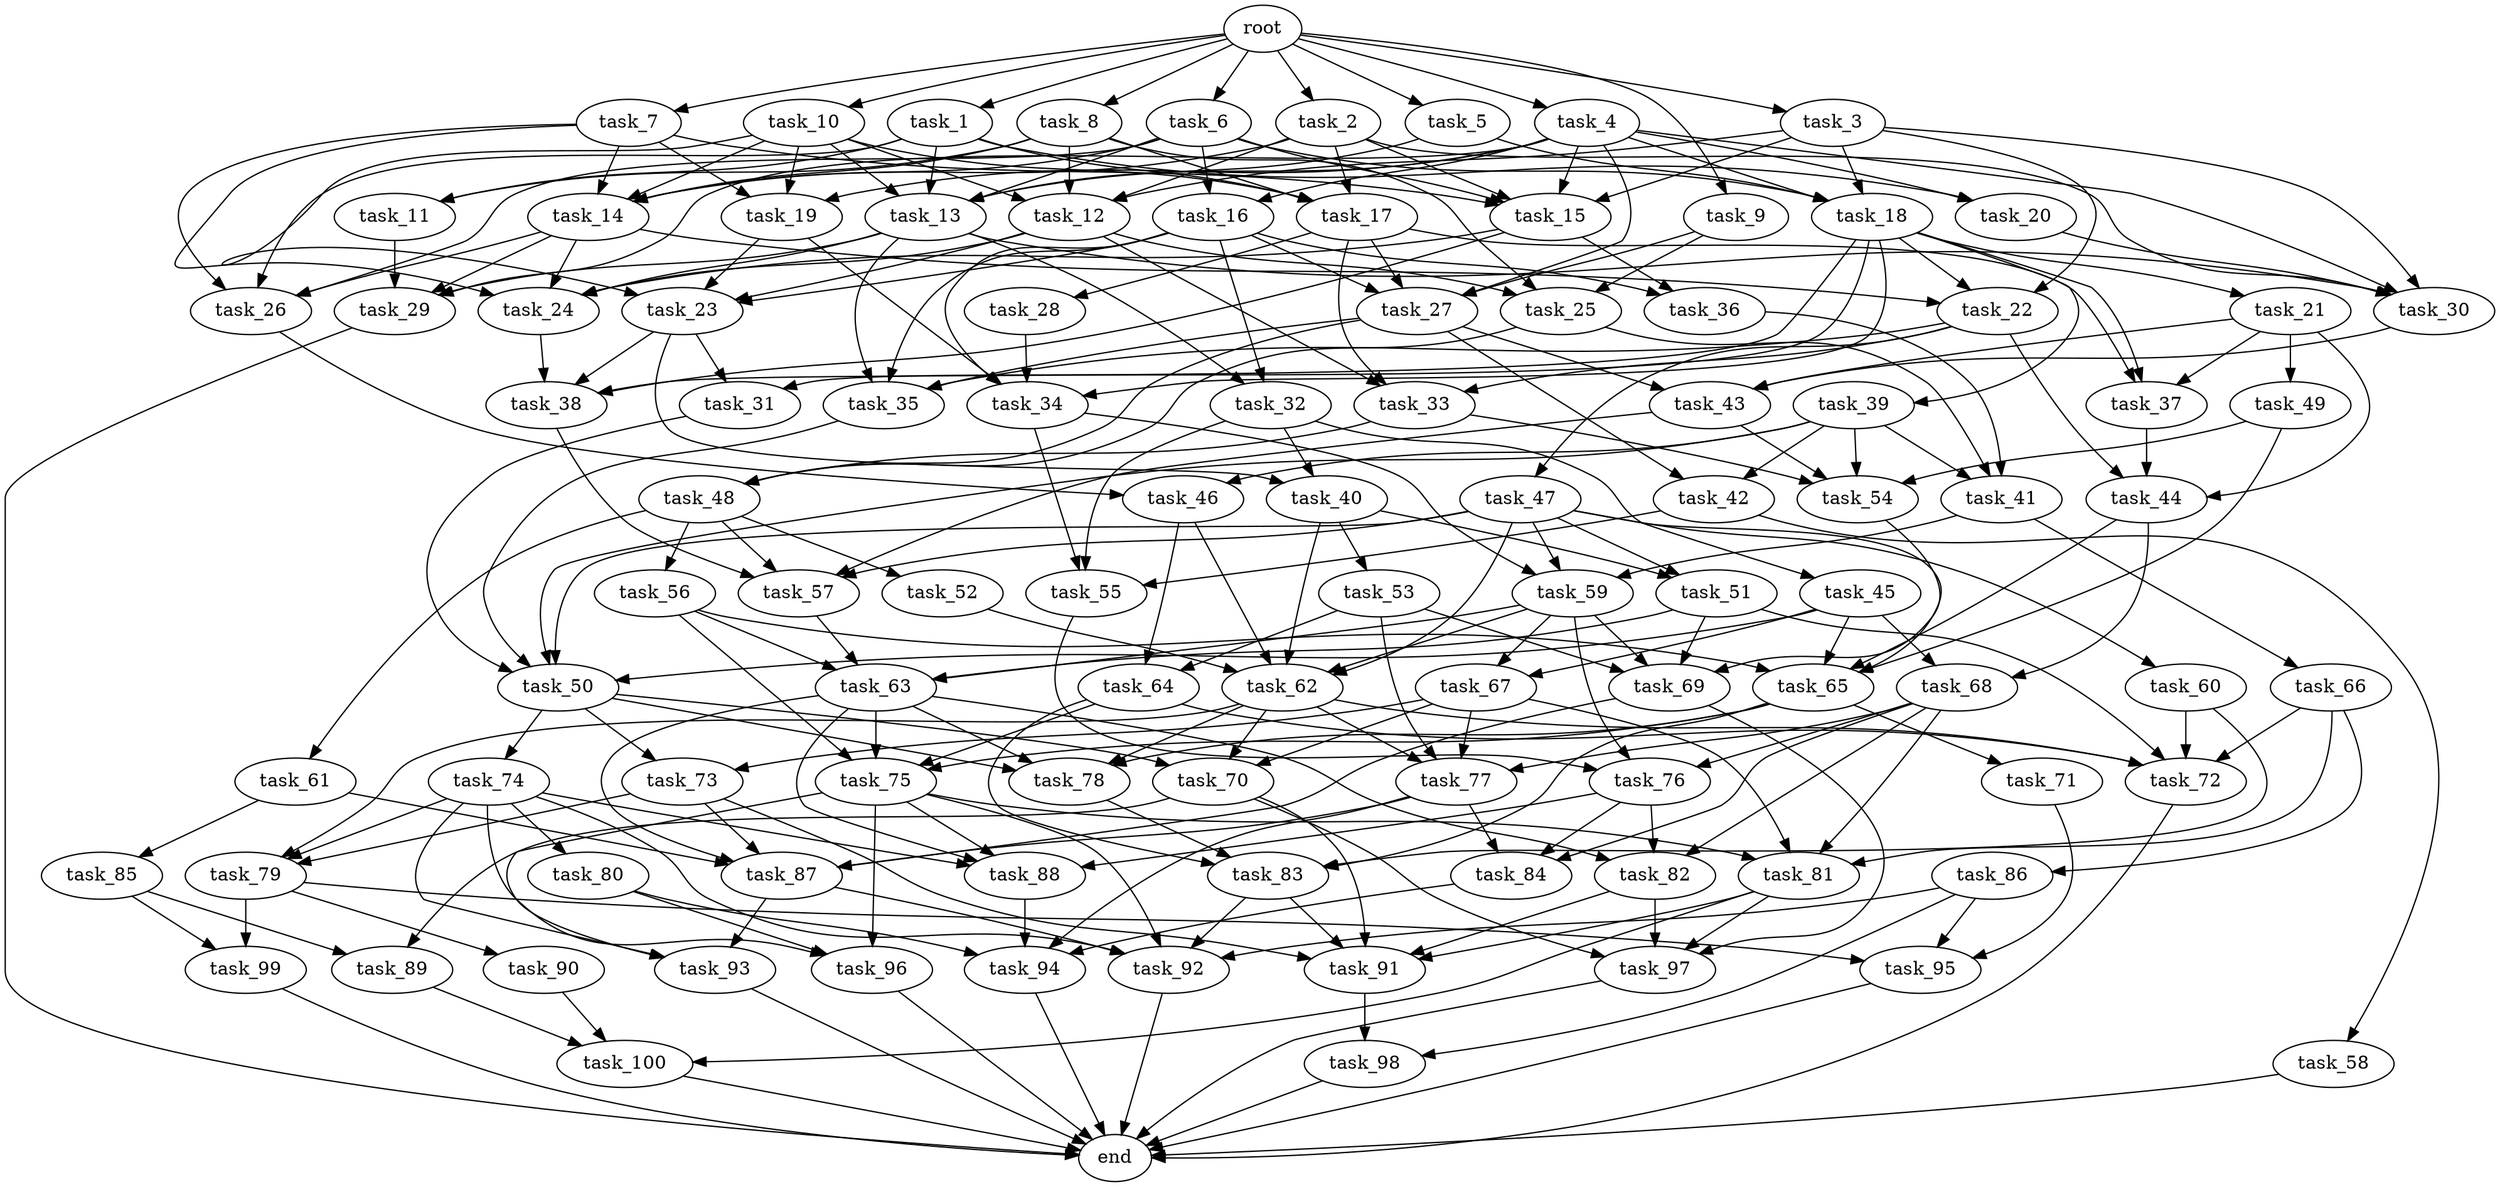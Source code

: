 digraph G {
  task_75 [size="9.856222e+10"];
  task_100 [size="5.814873e+11"];
  task_92 [size="4.032743e+11"];
  task_19 [size="7.254706e+11"];
  task_68 [size="1.554327e+11"];
  task_71 [size="2.113043e+11"];
  task_60 [size="3.475131e+11"];
  task_73 [size="7.896866e+11"];
  task_50 [size="1.759018e+11"];
  task_31 [size="9.597578e+11"];
  task_10 [size="1.136126e+10"];
  task_49 [size="3.456770e+11"];
  task_88 [size="2.860788e+11"];
  task_12 [size="1.210739e+11"];
  task_79 [size="7.542811e+11"];
  task_37 [size="4.814929e+10"];
  task_61 [size="2.117176e+11"];
  task_42 [size="7.313565e+11"];
  task_51 [size="2.234641e+11"];
  root [size="0.000000e+00"];
  task_56 [size="8.919694e+11"];
  task_95 [size="5.561924e+11"];
  task_22 [size="2.422557e+10"];
  task_32 [size="4.348867e+11"];
  task_25 [size="5.620046e+11"];
  task_99 [size="7.582614e+11"];
  task_96 [size="9.898752e+11"];
  task_36 [size="5.664917e+11"];
  task_16 [size="6.507827e+10"];
  task_33 [size="7.314654e+11"];
  task_27 [size="6.194801e+11"];
  task_89 [size="2.108125e+11"];
  end [size="0.000000e+00"];
  task_7 [size="5.534309e+11"];
  task_26 [size="7.837441e+11"];
  task_87 [size="8.355836e+11"];
  task_2 [size="3.577569e+11"];
  task_21 [size="7.644967e+11"];
  task_28 [size="2.346655e+11"];
  task_69 [size="3.789948e+11"];
  task_13 [size="1.359202e+11"];
  task_48 [size="6.144103e+10"];
  task_55 [size="1.172298e+11"];
  task_81 [size="4.480768e+11"];
  task_11 [size="9.149916e+11"];
  task_5 [size="7.638649e+10"];
  task_62 [size="2.503639e+11"];
  task_93 [size="7.659313e+11"];
  task_54 [size="6.410937e+11"];
  task_52 [size="4.089615e+11"];
  task_29 [size="2.087382e+11"];
  task_85 [size="9.887653e+11"];
  task_44 [size="7.834771e+11"];
  task_8 [size="8.093414e+11"];
  task_38 [size="1.048366e+11"];
  task_9 [size="5.777828e+11"];
  task_63 [size="3.249378e+11"];
  task_65 [size="6.849657e+11"];
  task_59 [size="5.866183e+11"];
  task_34 [size="7.909254e+11"];
  task_20 [size="7.058525e+11"];
  task_1 [size="6.435466e+11"];
  task_23 [size="4.268776e+11"];
  task_6 [size="1.620467e+11"];
  task_74 [size="3.549663e+11"];
  task_97 [size="1.610220e+10"];
  task_57 [size="5.858796e+11"];
  task_67 [size="8.513589e+11"];
  task_64 [size="7.808460e+11"];
  task_66 [size="9.022186e+11"];
  task_45 [size="3.464442e+11"];
  task_82 [size="3.596472e+11"];
  task_86 [size="6.637248e+11"];
  task_40 [size="6.738327e+11"];
  task_84 [size="1.419087e+11"];
  task_17 [size="3.284886e+11"];
  task_15 [size="4.114114e+11"];
  task_43 [size="8.094069e+11"];
  task_53 [size="4.854883e+11"];
  task_4 [size="7.878103e+11"];
  task_76 [size="7.667754e+11"];
  task_77 [size="3.299774e+10"];
  task_30 [size="4.689301e+11"];
  task_72 [size="6.379847e+11"];
  task_94 [size="2.509796e+11"];
  task_80 [size="7.500631e+11"];
  task_46 [size="8.414854e+11"];
  task_90 [size="6.723513e+10"];
  task_39 [size="7.810406e+11"];
  task_14 [size="5.125252e+11"];
  task_18 [size="8.708083e+11"];
  task_3 [size="4.983520e+11"];
  task_24 [size="5.938044e+11"];
  task_98 [size="6.856252e+11"];
  task_35 [size="3.305183e+11"];
  task_58 [size="1.871508e+11"];
  task_78 [size="7.389415e+11"];
  task_47 [size="1.253280e+11"];
  task_83 [size="5.935664e+11"];
  task_70 [size="9.518276e+11"];
  task_91 [size="4.508058e+11"];
  task_41 [size="6.103783e+11"];

  task_75 -> task_88 [size="7.151970e+07"];
  task_75 -> task_81 [size="1.120192e+08"];
  task_75 -> task_92 [size="8.065486e+07"];
  task_75 -> task_96 [size="3.299584e+08"];
  task_75 -> task_93 [size="2.553104e+08"];
  task_100 -> end [size="1.000000e-12"];
  task_92 -> end [size="1.000000e-12"];
  task_19 -> task_34 [size="1.977314e+08"];
  task_19 -> task_23 [size="1.067194e+08"];
  task_68 -> task_76 [size="2.555918e+08"];
  task_68 -> task_77 [size="8.249435e+06"];
  task_68 -> task_81 [size="1.120192e+08"];
  task_68 -> task_82 [size="1.198824e+08"];
  task_68 -> task_84 [size="4.730289e+07"];
  task_71 -> task_95 [size="1.853975e+08"];
  task_60 -> task_72 [size="1.275969e+08"];
  task_60 -> task_83 [size="1.483916e+08"];
  task_73 -> task_91 [size="9.016116e+07"];
  task_73 -> task_79 [size="2.514270e+08"];
  task_73 -> task_87 [size="1.671167e+08"];
  task_50 -> task_78 [size="1.847354e+08"];
  task_50 -> task_70 [size="3.172759e+08"];
  task_50 -> task_73 [size="3.948433e+08"];
  task_50 -> task_74 [size="3.549663e+08"];
  task_31 -> task_50 [size="3.518036e+07"];
  task_10 -> task_13 [size="2.718405e+07"];
  task_10 -> task_14 [size="1.025050e+08"];
  task_10 -> task_19 [size="2.418235e+08"];
  task_10 -> task_23 [size="1.067194e+08"];
  task_10 -> task_17 [size="8.212215e+07"];
  task_10 -> task_12 [size="3.026848e+07"];
  task_49 -> task_54 [size="1.602734e+08"];
  task_49 -> task_65 [size="1.369931e+08"];
  task_88 -> task_94 [size="6.274489e+07"];
  task_12 -> task_24 [size="1.187609e+08"];
  task_12 -> task_25 [size="1.873349e+08"];
  task_12 -> task_23 [size="1.067194e+08"];
  task_12 -> task_33 [size="2.438218e+08"];
  task_79 -> task_99 [size="3.791307e+08"];
  task_79 -> task_95 [size="1.853975e+08"];
  task_79 -> task_90 [size="6.723513e+07"];
  task_37 -> task_44 [size="2.611590e+08"];
  task_61 -> task_85 [size="9.887653e+08"];
  task_61 -> task_87 [size="1.671167e+08"];
  task_42 -> task_58 [size="1.871508e+08"];
  task_42 -> task_55 [size="3.907660e+07"];
  task_51 -> task_69 [size="9.474871e+07"];
  task_51 -> task_72 [size="1.275969e+08"];
  task_51 -> task_63 [size="8.123446e+07"];
  root -> task_4 [size="1.000000e-12"];
  root -> task_7 [size="1.000000e-12"];
  root -> task_9 [size="1.000000e-12"];
  root -> task_1 [size="1.000000e-12"];
  root -> task_5 [size="1.000000e-12"];
  root -> task_2 [size="1.000000e-12"];
  root -> task_3 [size="1.000000e-12"];
  root -> task_6 [size="1.000000e-12"];
  root -> task_10 [size="1.000000e-12"];
  root -> task_8 [size="1.000000e-12"];
  task_56 -> task_75 [size="2.464056e+07"];
  task_56 -> task_63 [size="8.123446e+07"];
  task_56 -> task_65 [size="1.369931e+08"];
  task_95 -> end [size="1.000000e-12"];
  task_22 -> task_33 [size="2.438218e+08"];
  task_22 -> task_35 [size="8.262956e+07"];
  task_22 -> task_44 [size="2.611590e+08"];
  task_22 -> task_47 [size="1.253280e+08"];
  task_32 -> task_45 [size="3.464442e+08"];
  task_32 -> task_40 [size="3.369164e+08"];
  task_32 -> task_55 [size="3.907660e+07"];
  task_25 -> task_48 [size="2.048034e+07"];
  task_25 -> task_41 [size="2.034594e+08"];
  task_99 -> end [size="1.000000e-12"];
  task_96 -> end [size="1.000000e-12"];
  task_36 -> task_41 [size="2.034594e+08"];
  task_16 -> task_34 [size="1.977314e+08"];
  task_16 -> task_36 [size="2.832458e+08"];
  task_16 -> task_32 [size="2.174434e+08"];
  task_16 -> task_23 [size="1.067194e+08"];
  task_16 -> task_27 [size="1.548700e+08"];
  task_16 -> task_35 [size="8.262956e+07"];
  task_33 -> task_48 [size="2.048034e+07"];
  task_33 -> task_54 [size="1.602734e+08"];
  task_27 -> task_48 [size="2.048034e+07"];
  task_27 -> task_43 [size="2.698023e+08"];
  task_27 -> task_42 [size="3.656783e+08"];
  task_27 -> task_35 [size="8.262956e+07"];
  task_89 -> task_100 [size="1.938291e+08"];
  task_7 -> task_24 [size="1.187609e+08"];
  task_7 -> task_15 [size="8.228228e+07"];
  task_7 -> task_26 [size="1.959360e+08"];
  task_7 -> task_14 [size="1.025050e+08"];
  task_7 -> task_19 [size="2.418235e+08"];
  task_26 -> task_46 [size="4.207427e+08"];
  task_87 -> task_92 [size="8.065486e+07"];
  task_87 -> task_93 [size="2.553104e+08"];
  task_2 -> task_17 [size="8.212215e+07"];
  task_2 -> task_15 [size="8.228228e+07"];
  task_2 -> task_12 [size="3.026848e+07"];
  task_2 -> task_14 [size="1.025050e+08"];
  task_2 -> task_30 [size="9.378601e+07"];
  task_21 -> task_37 [size="1.604976e+07"];
  task_21 -> task_49 [size="3.456770e+08"];
  task_21 -> task_43 [size="2.698023e+08"];
  task_21 -> task_44 [size="2.611590e+08"];
  task_28 -> task_34 [size="1.977314e+08"];
  task_69 -> task_87 [size="1.671167e+08"];
  task_69 -> task_97 [size="4.025551e+06"];
  task_13 -> task_24 [size="1.187609e+08"];
  task_13 -> task_35 [size="8.262956e+07"];
  task_13 -> task_30 [size="9.378601e+07"];
  task_13 -> task_29 [size="5.218455e+07"];
  task_13 -> task_32 [size="2.174434e+08"];
  task_48 -> task_61 [size="2.117176e+08"];
  task_48 -> task_52 [size="4.089615e+08"];
  task_48 -> task_57 [size="1.464699e+08"];
  task_48 -> task_56 [size="8.919694e+08"];
  task_55 -> task_76 [size="2.555918e+08"];
  task_81 -> task_91 [size="9.016116e+07"];
  task_81 -> task_97 [size="4.025551e+06"];
  task_81 -> task_100 [size="1.938291e+08"];
  task_11 -> task_29 [size="5.218455e+07"];
  task_5 -> task_13 [size="2.718405e+07"];
  task_5 -> task_18 [size="2.177021e+08"];
  task_62 -> task_72 [size="1.275969e+08"];
  task_62 -> task_70 [size="3.172759e+08"];
  task_62 -> task_77 [size="8.249435e+06"];
  task_62 -> task_78 [size="1.847354e+08"];
  task_62 -> task_79 [size="2.514270e+08"];
  task_93 -> end [size="1.000000e-12"];
  task_54 -> task_69 [size="9.474871e+07"];
  task_52 -> task_62 [size="5.007277e+07"];
  task_29 -> end [size="1.000000e-12"];
  task_85 -> task_99 [size="3.791307e+08"];
  task_85 -> task_89 [size="1.054063e+08"];
  task_44 -> task_68 [size="7.771634e+07"];
  task_44 -> task_65 [size="1.369931e+08"];
  task_8 -> task_17 [size="8.212215e+07"];
  task_8 -> task_12 [size="3.026848e+07"];
  task_8 -> task_14 [size="1.025050e+08"];
  task_8 -> task_11 [size="4.574958e+08"];
  task_8 -> task_25 [size="1.873349e+08"];
  task_38 -> task_57 [size="1.464699e+08"];
  task_9 -> task_25 [size="1.873349e+08"];
  task_9 -> task_27 [size="1.548700e+08"];
  task_63 -> task_75 [size="2.464056e+07"];
  task_63 -> task_78 [size="1.847354e+08"];
  task_63 -> task_82 [size="1.198824e+08"];
  task_63 -> task_87 [size="1.671167e+08"];
  task_63 -> task_88 [size="7.151970e+07"];
  task_65 -> task_75 [size="2.464056e+07"];
  task_65 -> task_78 [size="1.847354e+08"];
  task_65 -> task_71 [size="2.113043e+08"];
  task_65 -> task_83 [size="1.483916e+08"];
  task_59 -> task_69 [size="9.474871e+07"];
  task_59 -> task_76 [size="2.555918e+08"];
  task_59 -> task_62 [size="5.007277e+07"];
  task_59 -> task_63 [size="8.123446e+07"];
  task_59 -> task_67 [size="4.256795e+08"];
  task_34 -> task_59 [size="1.955394e+08"];
  task_34 -> task_55 [size="3.907660e+07"];
  task_20 -> task_30 [size="9.378601e+07"];
  task_1 -> task_13 [size="2.718405e+07"];
  task_1 -> task_20 [size="3.529263e+08"];
  task_1 -> task_26 [size="1.959360e+08"];
  task_1 -> task_11 [size="4.574958e+08"];
  task_1 -> task_17 [size="8.212215e+07"];
  task_23 -> task_31 [size="4.798789e+08"];
  task_23 -> task_38 [size="2.620915e+07"];
  task_23 -> task_40 [size="3.369164e+08"];
  task_6 -> task_13 [size="2.718405e+07"];
  task_6 -> task_26 [size="1.959360e+08"];
  task_6 -> task_18 [size="2.177021e+08"];
  task_6 -> task_14 [size="1.025050e+08"];
  task_6 -> task_15 [size="8.228228e+07"];
  task_6 -> task_16 [size="3.253914e+07"];
  task_74 -> task_92 [size="8.065486e+07"];
  task_74 -> task_79 [size="2.514270e+08"];
  task_74 -> task_88 [size="7.151970e+07"];
  task_74 -> task_80 [size="7.500631e+08"];
  task_74 -> task_93 [size="2.553104e+08"];
  task_74 -> task_96 [size="3.299584e+08"];
  task_97 -> end [size="1.000000e-12"];
  task_57 -> task_63 [size="8.123446e+07"];
  task_67 -> task_77 [size="8.249435e+06"];
  task_67 -> task_70 [size="3.172759e+08"];
  task_67 -> task_81 [size="1.120192e+08"];
  task_67 -> task_73 [size="3.948433e+08"];
  task_64 -> task_72 [size="1.275969e+08"];
  task_64 -> task_75 [size="2.464056e+07"];
  task_64 -> task_83 [size="1.483916e+08"];
  task_66 -> task_72 [size="1.275969e+08"];
  task_66 -> task_81 [size="1.120192e+08"];
  task_66 -> task_86 [size="6.637248e+08"];
  task_45 -> task_50 [size="3.518036e+07"];
  task_45 -> task_68 [size="7.771634e+07"];
  task_45 -> task_65 [size="1.369931e+08"];
  task_45 -> task_67 [size="4.256795e+08"];
  task_82 -> task_91 [size="9.016116e+07"];
  task_82 -> task_97 [size="4.025551e+06"];
  task_86 -> task_98 [size="3.428126e+08"];
  task_86 -> task_92 [size="8.065486e+07"];
  task_86 -> task_95 [size="1.853975e+08"];
  task_40 -> task_53 [size="4.854883e+08"];
  task_40 -> task_51 [size="1.117321e+08"];
  task_40 -> task_62 [size="5.007277e+07"];
  task_84 -> task_94 [size="6.274489e+07"];
  task_17 -> task_37 [size="1.604976e+07"];
  task_17 -> task_27 [size="1.548700e+08"];
  task_17 -> task_28 [size="2.346655e+08"];
  task_17 -> task_33 [size="2.438218e+08"];
  task_15 -> task_24 [size="1.187609e+08"];
  task_15 -> task_38 [size="2.620915e+07"];
  task_15 -> task_36 [size="2.832458e+08"];
  task_43 -> task_54 [size="1.602734e+08"];
  task_43 -> task_57 [size="1.464699e+08"];
  task_53 -> task_69 [size="9.474871e+07"];
  task_53 -> task_77 [size="8.249435e+06"];
  task_53 -> task_64 [size="3.904230e+08"];
  task_4 -> task_13 [size="2.718405e+07"];
  task_4 -> task_20 [size="3.529263e+08"];
  task_4 -> task_19 [size="2.418235e+08"];
  task_4 -> task_27 [size="1.548700e+08"];
  task_4 -> task_18 [size="2.177021e+08"];
  task_4 -> task_30 [size="9.378601e+07"];
  task_4 -> task_15 [size="8.228228e+07"];
  task_4 -> task_16 [size="3.253914e+07"];
  task_4 -> task_29 [size="5.218455e+07"];
  task_76 -> task_88 [size="7.151970e+07"];
  task_76 -> task_82 [size="1.198824e+08"];
  task_76 -> task_84 [size="4.730289e+07"];
  task_77 -> task_94 [size="6.274489e+07"];
  task_77 -> task_87 [size="1.671167e+08"];
  task_77 -> task_84 [size="4.730289e+07"];
  task_30 -> task_43 [size="2.698023e+08"];
  task_72 -> end [size="1.000000e-12"];
  task_94 -> end [size="1.000000e-12"];
  task_80 -> task_94 [size="6.274489e+07"];
  task_80 -> task_96 [size="3.299584e+08"];
  task_46 -> task_64 [size="3.904230e+08"];
  task_46 -> task_62 [size="5.007277e+07"];
  task_90 -> task_100 [size="1.938291e+08"];
  task_39 -> task_50 [size="3.518036e+07"];
  task_39 -> task_41 [size="2.034594e+08"];
  task_39 -> task_54 [size="1.602734e+08"];
  task_39 -> task_42 [size="3.656783e+08"];
  task_39 -> task_46 [size="4.207427e+08"];
  task_14 -> task_22 [size="8.075189e+06"];
  task_14 -> task_26 [size="1.959360e+08"];
  task_14 -> task_29 [size="5.218455e+07"];
  task_14 -> task_24 [size="1.187609e+08"];
  task_18 -> task_37 [size="1.604976e+07"];
  task_18 -> task_34 [size="1.977314e+08"];
  task_18 -> task_38 [size="2.620915e+07"];
  task_18 -> task_21 [size="7.644967e+08"];
  task_18 -> task_31 [size="4.798789e+08"];
  task_18 -> task_22 [size="8.075189e+06"];
  task_18 -> task_39 [size="7.810406e+08"];
  task_3 -> task_22 [size="8.075189e+06"];
  task_3 -> task_15 [size="8.228228e+07"];
  task_3 -> task_12 [size="3.026848e+07"];
  task_3 -> task_30 [size="9.378601e+07"];
  task_3 -> task_18 [size="2.177021e+08"];
  task_24 -> task_38 [size="2.620915e+07"];
  task_98 -> end [size="1.000000e-12"];
  task_35 -> task_50 [size="3.518036e+07"];
  task_58 -> end [size="1.000000e-12"];
  task_78 -> task_83 [size="1.483916e+08"];
  task_47 -> task_50 [size="3.518036e+07"];
  task_47 -> task_57 [size="1.464699e+08"];
  task_47 -> task_51 [size="1.117321e+08"];
  task_47 -> task_65 [size="1.369931e+08"];
  task_47 -> task_62 [size="5.007277e+07"];
  task_47 -> task_60 [size="3.475131e+08"];
  task_47 -> task_59 [size="1.955394e+08"];
  task_83 -> task_91 [size="9.016116e+07"];
  task_83 -> task_92 [size="8.065486e+07"];
  task_70 -> task_91 [size="9.016116e+07"];
  task_70 -> task_89 [size="1.054063e+08"];
  task_70 -> task_97 [size="4.025551e+06"];
  task_91 -> task_98 [size="3.428126e+08"];
  task_41 -> task_66 [size="9.022186e+08"];
  task_41 -> task_59 [size="1.955394e+08"];
}
